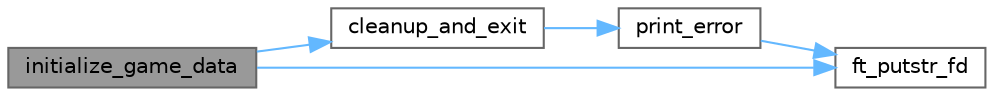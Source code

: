 digraph "initialize_game_data"
{
 // INTERACTIVE_SVG=YES
 // LATEX_PDF_SIZE
  bgcolor="transparent";
  edge [fontname=Helvetica,fontsize=10,labelfontname=Helvetica,labelfontsize=10];
  node [fontname=Helvetica,fontsize=10,shape=box,height=0.2,width=0.4];
  rankdir="LR";
  Node1 [label="initialize_game_data",height=0.2,width=0.4,color="gray40", fillcolor="grey60", style="filled", fontcolor="black",tooltip=" "];
  Node1 -> Node2 [color="steelblue1",style="solid"];
  Node2 [label="cleanup_and_exit",height=0.2,width=0.4,color="grey40", fillcolor="white", style="filled",URL="$error__handling_8c.html#ad12f49185b9cfb483605a617c9484f25",tooltip="Frees any allocated memory and exits the program with the given error number."];
  Node2 -> Node3 [color="steelblue1",style="solid"];
  Node3 [label="print_error",height=0.2,width=0.4,color="grey40", fillcolor="white", style="filled",URL="$error__handling_8c.html#a968801b6df4daa98b46851157bfbacab",tooltip="Prints an error message to the standard error output and exits with the function parameter passed err..."];
  Node3 -> Node4 [color="steelblue1",style="solid"];
  Node4 [label="ft_putstr_fd",height=0.2,width=0.4,color="grey40", fillcolor="white", style="filled",URL="$ft__putstring__fd_8c.html#acefce9ac519f8f8b7d3fde33dbafe469",tooltip=" "];
  Node1 -> Node4 [color="steelblue1",style="solid"];
}
